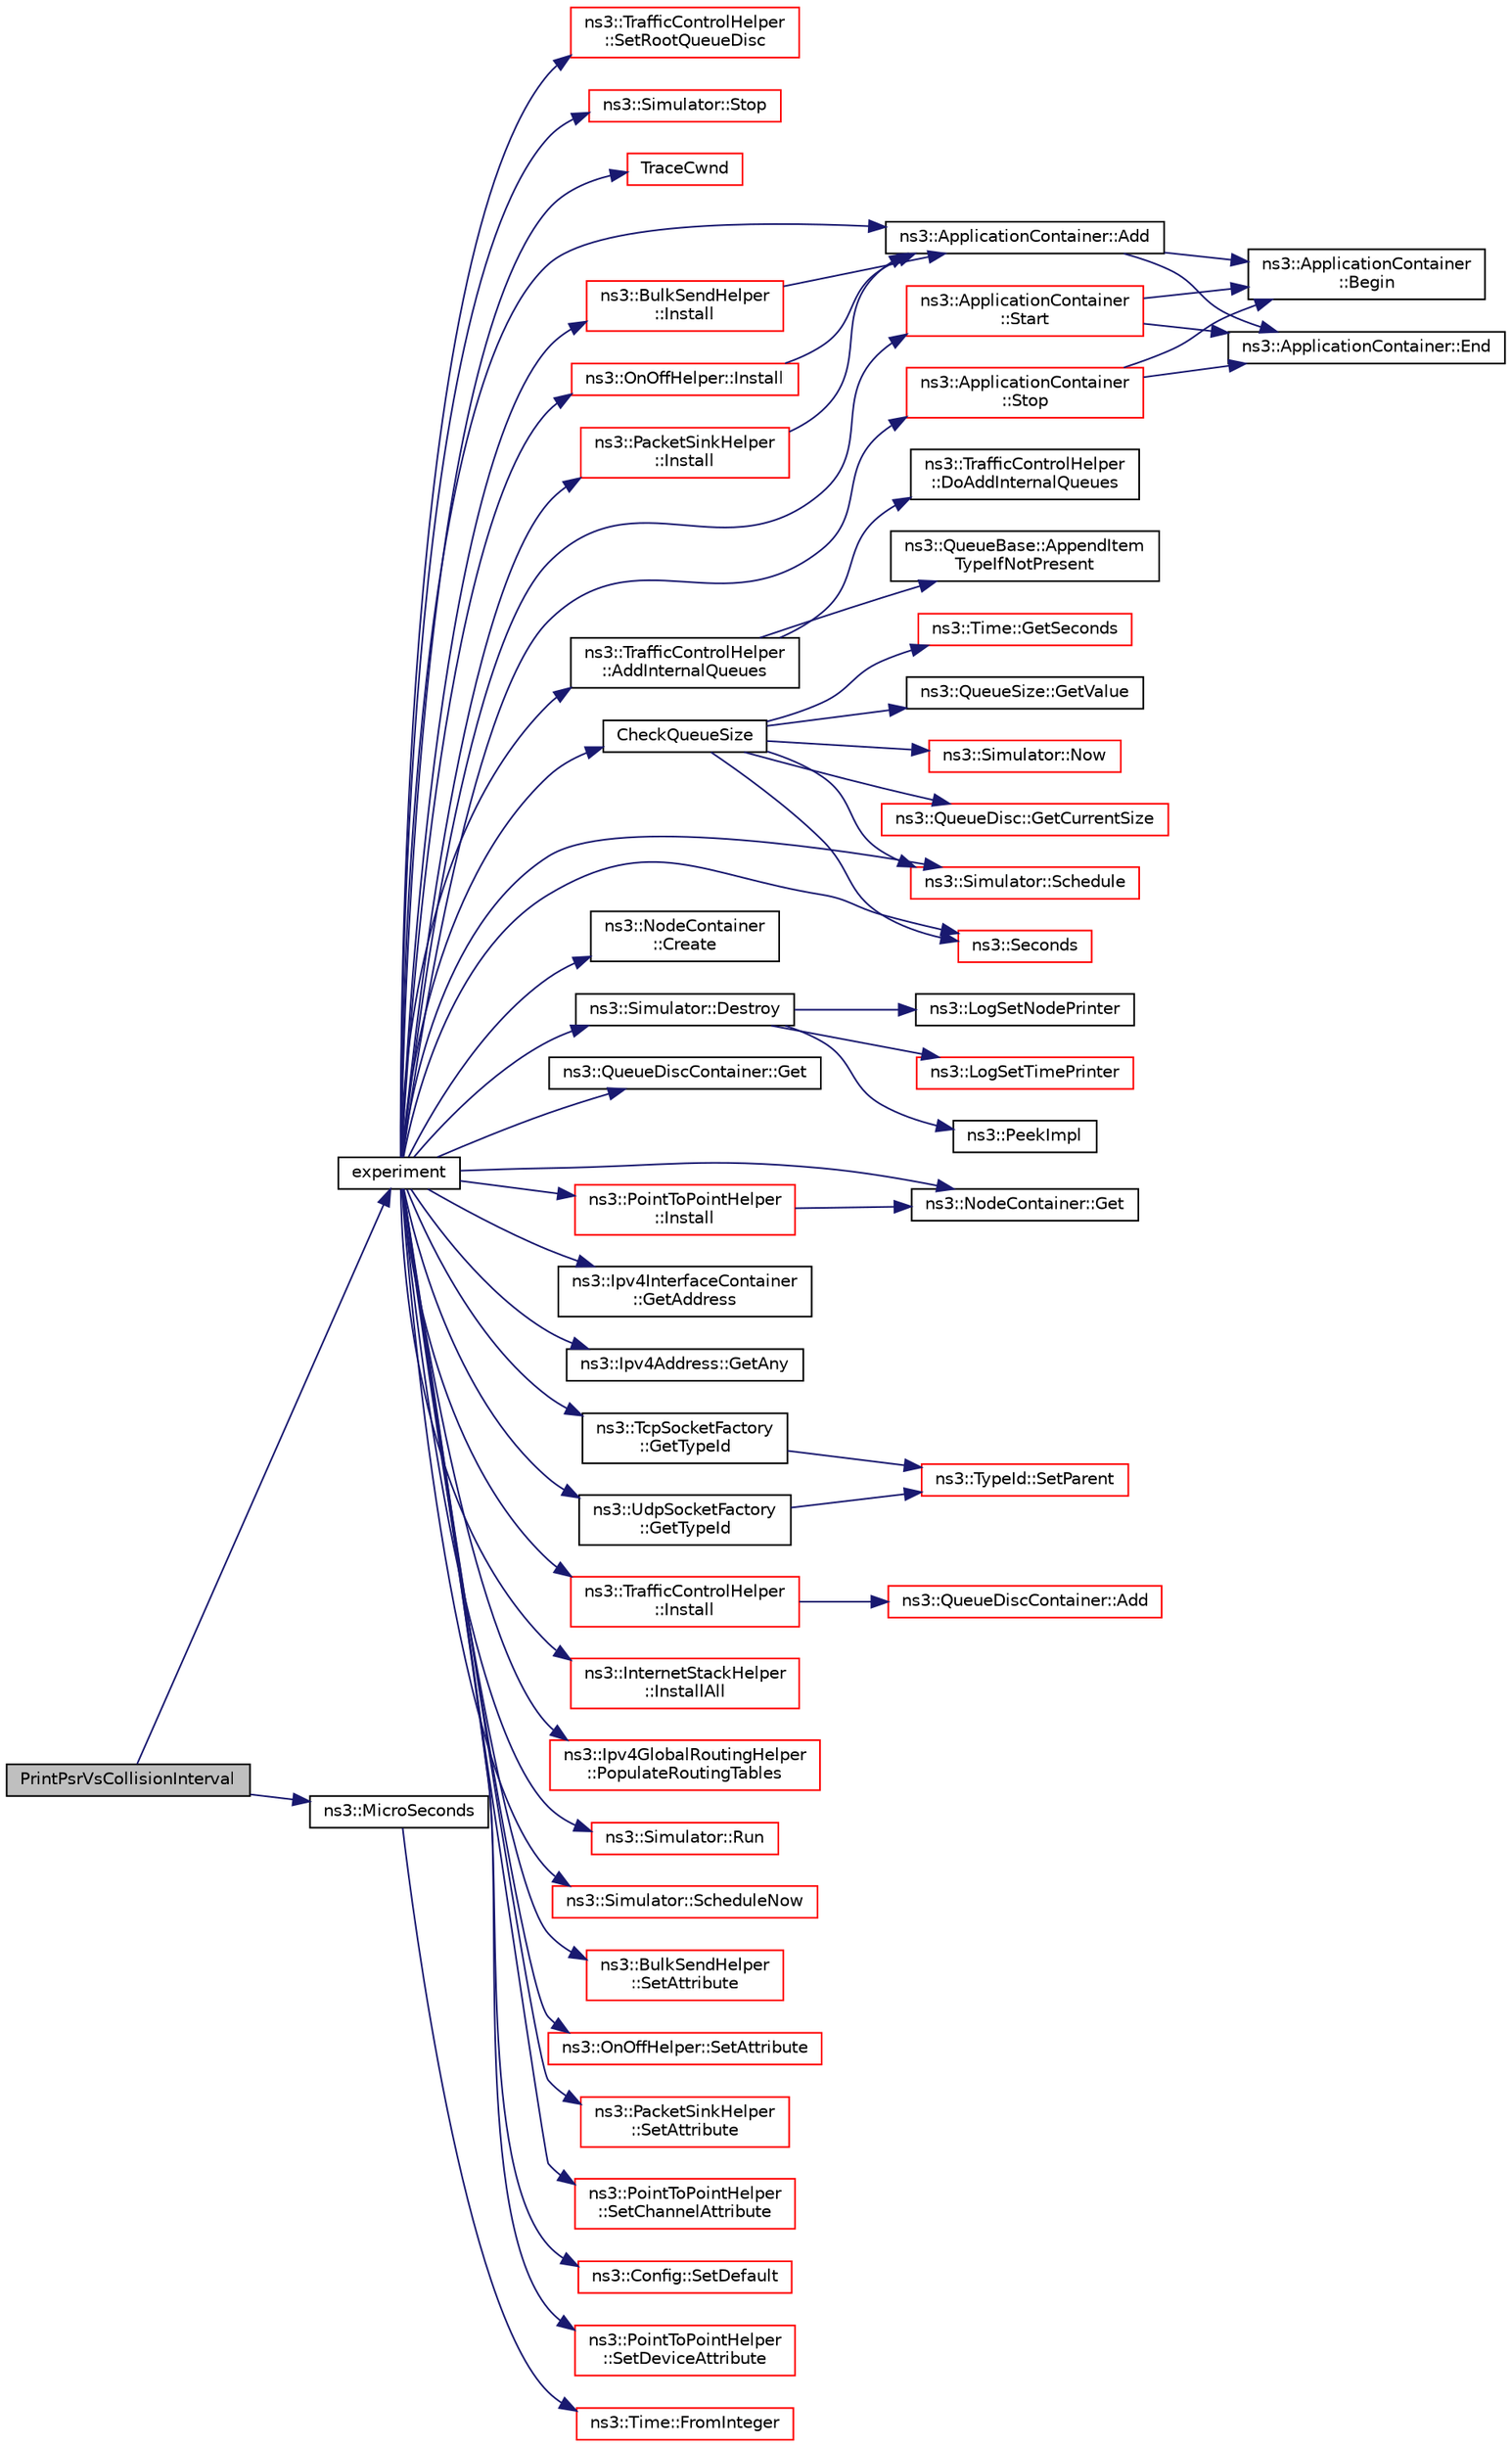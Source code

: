 digraph "PrintPsrVsCollisionInterval"
{
 // LATEX_PDF_SIZE
  edge [fontname="Helvetica",fontsize="10",labelfontname="Helvetica",labelfontsize="10"];
  node [fontname="Helvetica",fontsize="10",shape=record];
  rankdir="LR";
  Node1 [label="PrintPsrVsCollisionInterval",height=0.2,width=0.4,color="black", fillcolor="grey75", style="filled", fontcolor="black",tooltip=" "];
  Node1 -> Node2 [color="midnightblue",fontsize="10",style="solid",fontname="Helvetica"];
  Node2 [label="experiment",height=0.2,width=0.4,color="black", fillcolor="white", style="filled",URL="$cobalt-vs-codel_8cc.html#a6397b590e75a0f7841fcfa02a2ea7611",tooltip=" "];
  Node2 -> Node3 [color="midnightblue",fontsize="10",style="solid",fontname="Helvetica"];
  Node3 [label="ns3::ApplicationContainer::Add",height=0.2,width=0.4,color="black", fillcolor="white", style="filled",URL="$classns3_1_1_application_container.html#ad09ab1a1ad5849d518d5f4c262e38152",tooltip="Append the contents of another ApplicationContainer to the end of this container."];
  Node3 -> Node4 [color="midnightblue",fontsize="10",style="solid",fontname="Helvetica"];
  Node4 [label="ns3::ApplicationContainer\l::Begin",height=0.2,width=0.4,color="black", fillcolor="white", style="filled",URL="$classns3_1_1_application_container.html#a52964e0173d98e9d9dd9e8c4fc4f5ff7",tooltip="Get an iterator which refers to the first Application in the container."];
  Node3 -> Node5 [color="midnightblue",fontsize="10",style="solid",fontname="Helvetica"];
  Node5 [label="ns3::ApplicationContainer::End",height=0.2,width=0.4,color="black", fillcolor="white", style="filled",URL="$classns3_1_1_application_container.html#a9f1d05b1b8993ef668438ed5eadd7354",tooltip="Get an iterator which indicates past-the-last Application in the container."];
  Node2 -> Node6 [color="midnightblue",fontsize="10",style="solid",fontname="Helvetica"];
  Node6 [label="ns3::TrafficControlHelper\l::AddInternalQueues",height=0.2,width=0.4,color="black", fillcolor="white", style="filled",URL="$classns3_1_1_traffic_control_helper.html#ab66b78748c0e05098d10fc0d1b6e19bb",tooltip="Helper function used to add the given number of internal queues (of the given type and with the given..."];
  Node6 -> Node7 [color="midnightblue",fontsize="10",style="solid",fontname="Helvetica"];
  Node7 [label="ns3::QueueBase::AppendItem\lTypeIfNotPresent",height=0.2,width=0.4,color="black", fillcolor="white", style="filled",URL="$classns3_1_1_queue_base.html#a7b85284de63a5642e623f32d096dbcd9",tooltip="Append the item type to the provided type ID if the latter does not end with '>'."];
  Node6 -> Node8 [color="midnightblue",fontsize="10",style="solid",fontname="Helvetica"];
  Node8 [label="ns3::TrafficControlHelper\l::DoAddInternalQueues",height=0.2,width=0.4,color="black", fillcolor="white", style="filled",URL="$classns3_1_1_traffic_control_helper.html#a3ffbb4b6fe4b0f7759bf878ec80aa414",tooltip="Actual implementation of the AddInternalQueues method."];
  Node2 -> Node9 [color="midnightblue",fontsize="10",style="solid",fontname="Helvetica"];
  Node9 [label="CheckQueueSize",height=0.2,width=0.4,color="black", fillcolor="white", style="filled",URL="$cobalt-vs-codel_8cc.html#a2db2ab2d8e19895b6a751c4713c67df6",tooltip=" "];
  Node9 -> Node10 [color="midnightblue",fontsize="10",style="solid",fontname="Helvetica"];
  Node10 [label="ns3::QueueDisc::GetCurrentSize",height=0.2,width=0.4,color="red", fillcolor="white", style="filled",URL="$classns3_1_1_queue_disc.html#a0b121e62752208f83a5cb2b5124b5822",tooltip="Get the current size of the queue disc in bytes, if operating in bytes mode, or packets,..."];
  Node9 -> Node16 [color="midnightblue",fontsize="10",style="solid",fontname="Helvetica"];
  Node16 [label="ns3::Time::GetSeconds",height=0.2,width=0.4,color="red", fillcolor="white", style="filled",URL="$classns3_1_1_time.html#a27cb7c22324e0447740929b024dbeb66",tooltip="Get an approximation of the time stored in this instance in the indicated unit."];
  Node9 -> Node30 [color="midnightblue",fontsize="10",style="solid",fontname="Helvetica"];
  Node30 [label="ns3::QueueSize::GetValue",height=0.2,width=0.4,color="black", fillcolor="white", style="filled",URL="$classns3_1_1_queue_size.html#aeda8ff9a290b06b028064beb7ef0a44a",tooltip="Get the underlying value."];
  Node9 -> Node31 [color="midnightblue",fontsize="10",style="solid",fontname="Helvetica"];
  Node31 [label="ns3::Simulator::Now",height=0.2,width=0.4,color="red", fillcolor="white", style="filled",URL="$classns3_1_1_simulator.html#ac3178fa975b419f7875e7105be122800",tooltip="Return the current simulation virtual time."];
  Node9 -> Node82 [color="midnightblue",fontsize="10",style="solid",fontname="Helvetica"];
  Node82 [label="ns3::Simulator::Schedule",height=0.2,width=0.4,color="red", fillcolor="white", style="filled",URL="$classns3_1_1_simulator.html#a3da7d28335c8ac0e3e86781f766df241",tooltip="Schedule an event to expire after delay."];
  Node9 -> Node94 [color="midnightblue",fontsize="10",style="solid",fontname="Helvetica"];
  Node94 [label="ns3::Seconds",height=0.2,width=0.4,color="red", fillcolor="white", style="filled",URL="$group__timecivil.html#ga33c34b816f8ff6628e33d5c8e9713b9e",tooltip="Construct a Time in the indicated unit."];
  Node2 -> Node95 [color="midnightblue",fontsize="10",style="solid",fontname="Helvetica"];
  Node95 [label="ns3::NodeContainer\l::Create",height=0.2,width=0.4,color="black", fillcolor="white", style="filled",URL="$classns3_1_1_node_container.html#a787f059e2813e8b951cc6914d11dfe69",tooltip="Create n nodes and append pointers to them to the end of this NodeContainer."];
  Node2 -> Node96 [color="midnightblue",fontsize="10",style="solid",fontname="Helvetica"];
  Node96 [label="ns3::Simulator::Destroy",height=0.2,width=0.4,color="black", fillcolor="white", style="filled",URL="$classns3_1_1_simulator.html#a2a056e59a6623225df0957eda0ee8252",tooltip="Execute the events scheduled with ScheduleDestroy()."];
  Node96 -> Node73 [color="midnightblue",fontsize="10",style="solid",fontname="Helvetica"];
  Node73 [label="ns3::LogSetNodePrinter",height=0.2,width=0.4,color="black", fillcolor="white", style="filled",URL="$namespacens3.html#aebac73305345f2e2803fdeb102a7705e",tooltip="Set the LogNodePrinter function to be used to prepend log messages with the node id."];
  Node96 -> Node74 [color="midnightblue",fontsize="10",style="solid",fontname="Helvetica"];
  Node74 [label="ns3::LogSetTimePrinter",height=0.2,width=0.4,color="red", fillcolor="white", style="filled",URL="$namespacens3.html#a46cd76678f7da29799d1b41994e12ec1",tooltip="Set the TimePrinter function to be used to prepend log messages with the simulation time."];
  Node96 -> Node79 [color="midnightblue",fontsize="10",style="solid",fontname="Helvetica"];
  Node79 [label="ns3::PeekImpl",height=0.2,width=0.4,color="black", fillcolor="white", style="filled",URL="$group__simulator.html#ga233c5c38de117e4e4a5a9cd168694792",tooltip="Get the static SimulatorImpl instance."];
  Node2 -> Node97 [color="midnightblue",fontsize="10",style="solid",fontname="Helvetica"];
  Node97 [label="ns3::QueueDiscContainer::Get",height=0.2,width=0.4,color="black", fillcolor="white", style="filled",URL="$classns3_1_1_queue_disc_container.html#ac328a1da08d2df230fca81bd81d7caac",tooltip="Get the Ptr<QueueDisc> stored in this container at a given index."];
  Node2 -> Node98 [color="midnightblue",fontsize="10",style="solid",fontname="Helvetica"];
  Node98 [label="ns3::NodeContainer::Get",height=0.2,width=0.4,color="black", fillcolor="white", style="filled",URL="$classns3_1_1_node_container.html#aff885e5a6b02ca4a27f5725de647d96e",tooltip="Get the Ptr<Node> stored in this container at a given index."];
  Node2 -> Node99 [color="midnightblue",fontsize="10",style="solid",fontname="Helvetica"];
  Node99 [label="ns3::Ipv4InterfaceContainer\l::GetAddress",height=0.2,width=0.4,color="black", fillcolor="white", style="filled",URL="$classns3_1_1_ipv4_interface_container.html#ae708067c27bd8019edd3c0311ff150b3",tooltip=" "];
  Node2 -> Node100 [color="midnightblue",fontsize="10",style="solid",fontname="Helvetica"];
  Node100 [label="ns3::Ipv4Address::GetAny",height=0.2,width=0.4,color="black", fillcolor="white", style="filled",URL="$classns3_1_1_ipv4_address.html#a7a39b330c8e701183a411d5779fca1a4",tooltip=" "];
  Node2 -> Node101 [color="midnightblue",fontsize="10",style="solid",fontname="Helvetica"];
  Node101 [label="ns3::TcpSocketFactory\l::GetTypeId",height=0.2,width=0.4,color="black", fillcolor="white", style="filled",URL="$classns3_1_1_tcp_socket_factory.html#a29c295f0b282f52d7c903768f80607b0",tooltip="Get the type ID."];
  Node101 -> Node54 [color="midnightblue",fontsize="10",style="solid",fontname="Helvetica"];
  Node54 [label="ns3::TypeId::SetParent",height=0.2,width=0.4,color="red", fillcolor="white", style="filled",URL="$classns3_1_1_type_id.html#abaaca67ab7d2471067e7c275df0f7309",tooltip="Set the parent TypeId."];
  Node2 -> Node102 [color="midnightblue",fontsize="10",style="solid",fontname="Helvetica"];
  Node102 [label="ns3::UdpSocketFactory\l::GetTypeId",height=0.2,width=0.4,color="black", fillcolor="white", style="filled",URL="$classns3_1_1_udp_socket_factory.html#ad5b47e944de8861e3dc2b6de1ccbdf5b",tooltip="Get the type ID."];
  Node102 -> Node54 [color="midnightblue",fontsize="10",style="solid",fontname="Helvetica"];
  Node2 -> Node103 [color="midnightblue",fontsize="10",style="solid",fontname="Helvetica"];
  Node103 [label="ns3::TrafficControlHelper\l::Install",height=0.2,width=0.4,color="red", fillcolor="white", style="filled",URL="$classns3_1_1_traffic_control_helper.html#a0aa6a8e2fbb1c196589e16f48c99f0b9",tooltip=" "];
  Node103 -> Node104 [color="midnightblue",fontsize="10",style="solid",fontname="Helvetica"];
  Node104 [label="ns3::QueueDiscContainer::Add",height=0.2,width=0.4,color="red", fillcolor="white", style="filled",URL="$classns3_1_1_queue_disc_container.html#a0520ac277a87beaeda5608dd8bfd37a4",tooltip="Append the contents of another QueueDiscContainer to the end of this container."];
  Node2 -> Node109 [color="midnightblue",fontsize="10",style="solid",fontname="Helvetica"];
  Node109 [label="ns3::PointToPointHelper\l::Install",height=0.2,width=0.4,color="red", fillcolor="white", style="filled",URL="$classns3_1_1_point_to_point_helper.html#ab9162fea3e88722666fed1106df1f9ec",tooltip=" "];
  Node109 -> Node98 [color="midnightblue",fontsize="10",style="solid",fontname="Helvetica"];
  Node2 -> Node111 [color="midnightblue",fontsize="10",style="solid",fontname="Helvetica"];
  Node111 [label="ns3::BulkSendHelper\l::Install",height=0.2,width=0.4,color="red", fillcolor="white", style="filled",URL="$classns3_1_1_bulk_send_helper.html#afc9241b5e57a619cb2d408bdcac50f3a",tooltip="Install an ns3::BulkSendApplication on each node of the input container configured with all the attri..."];
  Node111 -> Node3 [color="midnightblue",fontsize="10",style="solid",fontname="Helvetica"];
  Node2 -> Node121 [color="midnightblue",fontsize="10",style="solid",fontname="Helvetica"];
  Node121 [label="ns3::OnOffHelper::Install",height=0.2,width=0.4,color="red", fillcolor="white", style="filled",URL="$classns3_1_1_on_off_helper.html#a87cc5963ff591c4ba397ba4439ea39d7",tooltip="Install an ns3::OnOffApplication on each node of the input container configured with all the attribut..."];
  Node121 -> Node3 [color="midnightblue",fontsize="10",style="solid",fontname="Helvetica"];
  Node2 -> Node123 [color="midnightblue",fontsize="10",style="solid",fontname="Helvetica"];
  Node123 [label="ns3::PacketSinkHelper\l::Install",height=0.2,width=0.4,color="red", fillcolor="white", style="filled",URL="$classns3_1_1_packet_sink_helper.html#a0808437e17663beb7c6a4a082d458115",tooltip="Install an ns3::PacketSinkApplication on each node of the input container configured with all the att..."];
  Node123 -> Node3 [color="midnightblue",fontsize="10",style="solid",fontname="Helvetica"];
  Node2 -> Node125 [color="midnightblue",fontsize="10",style="solid",fontname="Helvetica"];
  Node125 [label="ns3::InternetStackHelper\l::InstallAll",height=0.2,width=0.4,color="red", fillcolor="white", style="filled",URL="$classns3_1_1_internet_stack_helper.html#a5f49d0c5e715bea85d06bbca640b1ef4",tooltip="Aggregate IPv4, IPv6, UDP, and TCP stacks to all nodes in the simulation."];
  Node2 -> Node141 [color="midnightblue",fontsize="10",style="solid",fontname="Helvetica"];
  Node141 [label="ns3::Ipv4GlobalRoutingHelper\l::PopulateRoutingTables",height=0.2,width=0.4,color="red", fillcolor="white", style="filled",URL="$classns3_1_1_ipv4_global_routing_helper.html#a540c7339880774ff18a459238ef5a7b2",tooltip="Build a routing database and initialize the routing tables of the nodes in the simulation."];
  Node2 -> Node145 [color="midnightblue",fontsize="10",style="solid",fontname="Helvetica"];
  Node145 [label="ns3::Simulator::Run",height=0.2,width=0.4,color="red", fillcolor="white", style="filled",URL="$classns3_1_1_simulator.html#a84be982e6d03b62c3dc3303c75a9b909",tooltip="Run the simulation."];
  Node2 -> Node82 [color="midnightblue",fontsize="10",style="solid",fontname="Helvetica"];
  Node2 -> Node148 [color="midnightblue",fontsize="10",style="solid",fontname="Helvetica"];
  Node148 [label="ns3::Simulator::ScheduleNow",height=0.2,width=0.4,color="red", fillcolor="white", style="filled",URL="$classns3_1_1_simulator.html#ab8a8b58feaa12f531175df5fd355c362",tooltip="Schedule an event to expire Now."];
  Node2 -> Node94 [color="midnightblue",fontsize="10",style="solid",fontname="Helvetica"];
  Node2 -> Node151 [color="midnightblue",fontsize="10",style="solid",fontname="Helvetica"];
  Node151 [label="ns3::BulkSendHelper\l::SetAttribute",height=0.2,width=0.4,color="red", fillcolor="white", style="filled",URL="$classns3_1_1_bulk_send_helper.html#a18d20e1c180046edd5ee03c67d15c1bf",tooltip="Helper function used to set the underlying application attributes, not the socket attributes."];
  Node2 -> Node158 [color="midnightblue",fontsize="10",style="solid",fontname="Helvetica"];
  Node158 [label="ns3::OnOffHelper::SetAttribute",height=0.2,width=0.4,color="red", fillcolor="white", style="filled",URL="$classns3_1_1_on_off_helper.html#a9f29b8db5fd9afa3075a74f48d30d914",tooltip="Helper function used to set the underlying application attributes."];
  Node2 -> Node159 [color="midnightblue",fontsize="10",style="solid",fontname="Helvetica"];
  Node159 [label="ns3::PacketSinkHelper\l::SetAttribute",height=0.2,width=0.4,color="red", fillcolor="white", style="filled",URL="$classns3_1_1_packet_sink_helper.html#a04bcaf17a17c89aa1d58062a8cb92cfa",tooltip="Helper function used to set the underlying application attributes."];
  Node2 -> Node160 [color="midnightblue",fontsize="10",style="solid",fontname="Helvetica"];
  Node160 [label="ns3::PointToPointHelper\l::SetChannelAttribute",height=0.2,width=0.4,color="red", fillcolor="white", style="filled",URL="$classns3_1_1_point_to_point_helper.html#a6b5317fd17fb61e5a53f8d66a90b63b9",tooltip="Set an attribute value to be propagated to each Channel created by the helper."];
  Node2 -> Node161 [color="midnightblue",fontsize="10",style="solid",fontname="Helvetica"];
  Node161 [label="ns3::Config::SetDefault",height=0.2,width=0.4,color="red", fillcolor="white", style="filled",URL="$group__config.html#ga2e7882df849d8ba4aaad31c934c40c06",tooltip=" "];
  Node2 -> Node167 [color="midnightblue",fontsize="10",style="solid",fontname="Helvetica"];
  Node167 [label="ns3::PointToPointHelper\l::SetDeviceAttribute",height=0.2,width=0.4,color="red", fillcolor="white", style="filled",URL="$classns3_1_1_point_to_point_helper.html#a4577f5ab8c387e5528af2e0fbab1152e",tooltip="Set an attribute value to be propagated to each NetDevice created by the helper."];
  Node2 -> Node168 [color="midnightblue",fontsize="10",style="solid",fontname="Helvetica"];
  Node168 [label="ns3::TrafficControlHelper\l::SetRootQueueDisc",height=0.2,width=0.4,color="red", fillcolor="white", style="filled",URL="$classns3_1_1_traffic_control_helper.html#a2f79cb734ce27742d37c381700cbb7ba",tooltip="Helper function used to set a root queue disc of the given type and with the given attributes."];
  Node2 -> Node170 [color="midnightblue",fontsize="10",style="solid",fontname="Helvetica"];
  Node170 [label="ns3::ApplicationContainer\l::Start",height=0.2,width=0.4,color="red", fillcolor="white", style="filled",URL="$classns3_1_1_application_container.html#a8eff87926507020bbe3e1390358a54a7",tooltip="Arrange for all of the Applications in this container to Start() at the Time given as a parameter."];
  Node170 -> Node4 [color="midnightblue",fontsize="10",style="solid",fontname="Helvetica"];
  Node170 -> Node5 [color="midnightblue",fontsize="10",style="solid",fontname="Helvetica"];
  Node2 -> Node175 [color="midnightblue",fontsize="10",style="solid",fontname="Helvetica"];
  Node175 [label="ns3::ApplicationContainer\l::Stop",height=0.2,width=0.4,color="red", fillcolor="white", style="filled",URL="$classns3_1_1_application_container.html#adfc52f9aa4020c8714679b00bbb9ddb3",tooltip="Arrange for all of the Applications in this container to Stop() at the Time given as a parameter."];
  Node175 -> Node4 [color="midnightblue",fontsize="10",style="solid",fontname="Helvetica"];
  Node175 -> Node5 [color="midnightblue",fontsize="10",style="solid",fontname="Helvetica"];
  Node2 -> Node177 [color="midnightblue",fontsize="10",style="solid",fontname="Helvetica"];
  Node177 [label="ns3::Simulator::Stop",height=0.2,width=0.4,color="red", fillcolor="white", style="filled",URL="$classns3_1_1_simulator.html#a2335ba5b62e9066e893fecb21b7f6afd",tooltip="Tell the Simulator the calling event should be the last one executed."];
  Node2 -> Node179 [color="midnightblue",fontsize="10",style="solid",fontname="Helvetica"];
  Node179 [label="TraceCwnd",height=0.2,width=0.4,color="red", fillcolor="white", style="filled",URL="$cobalt-vs-codel_8cc.html#aa3e5c614754f54d0f1332a1002170bf5",tooltip=" "];
  Node1 -> Node195 [color="midnightblue",fontsize="10",style="solid",fontname="Helvetica"];
  Node195 [label="ns3::MicroSeconds",height=0.2,width=0.4,color="black", fillcolor="white", style="filled",URL="$group__timecivil.html#ga17465a639c8d1464e76538afdd78a9f0",tooltip="Construct a Time in the indicated unit."];
  Node195 -> Node196 [color="midnightblue",fontsize="10",style="solid",fontname="Helvetica"];
  Node196 [label="ns3::Time::FromInteger",height=0.2,width=0.4,color="red", fillcolor="white", style="filled",URL="$classns3_1_1_time.html#a3e742c67b2764e75ff95f9b754d43fe9",tooltip="Create a Time equal to value in unit unit."];
}
